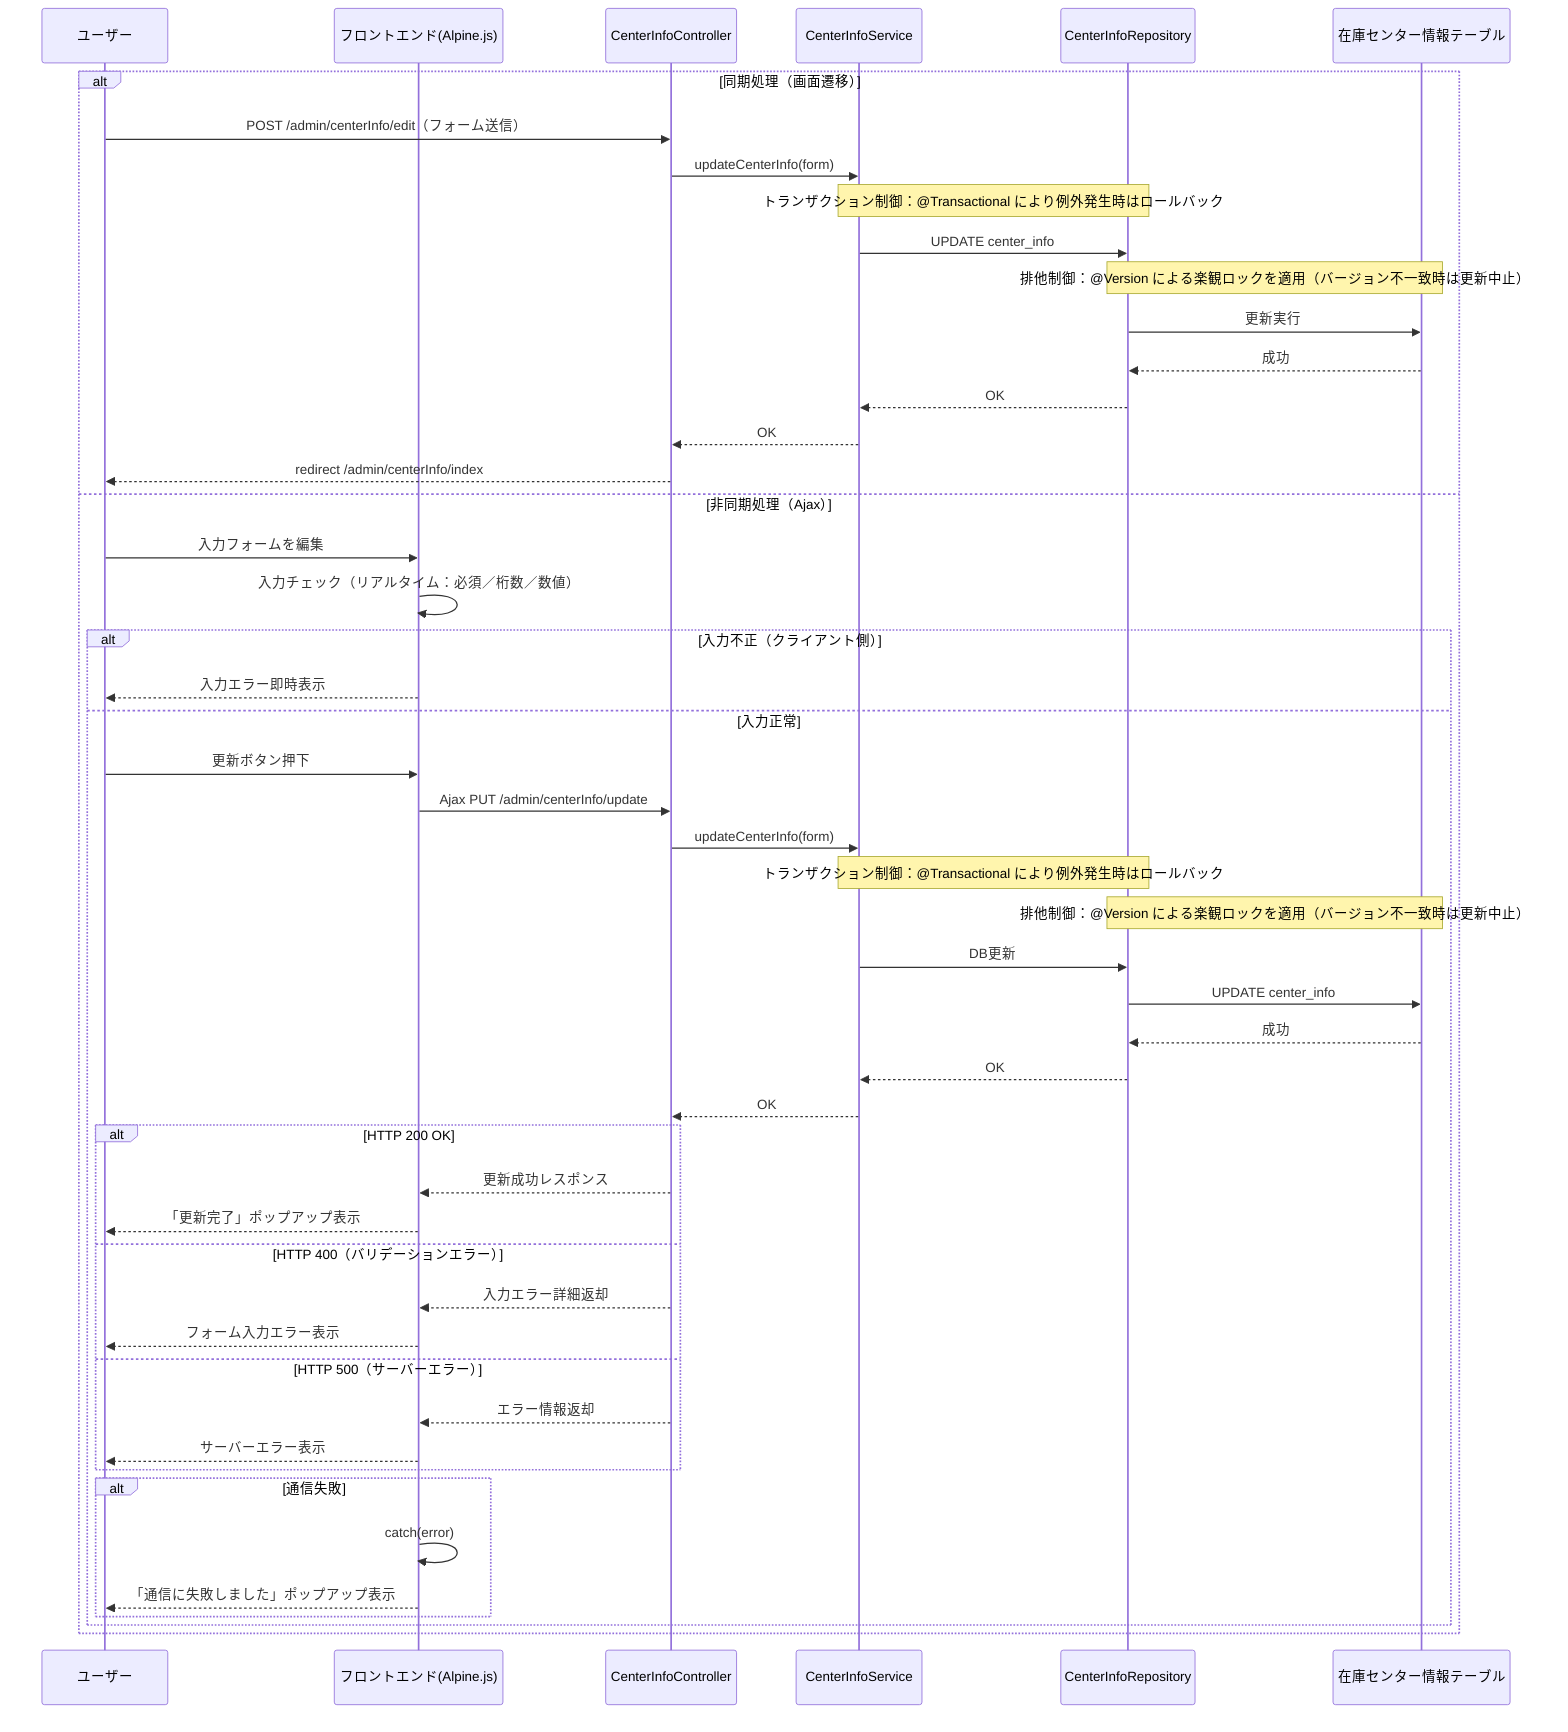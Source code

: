 sequenceDiagram
    participant User as ユーザー
    participant Frontend as フロントエンド(Alpine.js)
    participant Controller as CenterInfoController
    participant Service as CenterInfoService
    participant Repository as CenterInfoRepository
    participant DB as 在庫センター情報テーブル

    alt 同期処理（画面遷移）
        User->>Controller: POST /admin/centerInfo/edit（フォーム送信）
        Controller->>Service: updateCenterInfo(form)
        note over Service,Repository: トランザクション制御：@Transactional により例外発生時はロールバック
        Service->>Repository: UPDATE center_info
        note over Repository,DB: 排他制御：@Version による楽観ロックを適用（バージョン不一致時は更新中止）
        Repository->>DB: 更新実行
        DB-->>Repository: 成功
        Repository-->>Service: OK
        Service-->>Controller: OK
        Controller-->>User: redirect /admin/centerInfo/index
    else 非同期処理（Ajax）
        User->>Frontend: 入力フォームを編集
        Frontend->>Frontend: 入力チェック（リアルタイム：必須／桁数／数値）
        alt 入力不正（クライアント側）
            Frontend-->>User: 入力エラー即時表示
        else 入力正常
            User->>Frontend: 更新ボタン押下
            Frontend->>Controller: Ajax PUT /admin/centerInfo/update
            Controller->>Service: updateCenterInfo(form)
            note over Service,Repository: トランザクション制御：@Transactional により例外発生時はロールバック
            note over Repository,DB: 排他制御：@Version による楽観ロックを適用（バージョン不一致時は更新中止）
            Service->>Repository: DB更新
            Repository->>DB: UPDATE center_info
            DB-->>Repository: 成功
            Repository-->>Service: OK
            Service-->>Controller: OK
            alt HTTP 200 OK
                Controller-->>Frontend: 更新成功レスポンス
                Frontend-->>User: 「更新完了」ポップアップ表示
            else HTTP 400（バリデーションエラー）
                Controller-->>Frontend: 入力エラー詳細返却
                Frontend-->>User: フォーム入力エラー表示
            else HTTP 500（サーバーエラー）
                Controller-->>Frontend: エラー情報返却
                Frontend-->>User: サーバーエラー表示
            end

            alt 通信失敗
                Frontend->>Frontend: catch(error)
                Frontend-->>User: 「通信に失敗しました」ポップアップ表示
            end
        end
    end